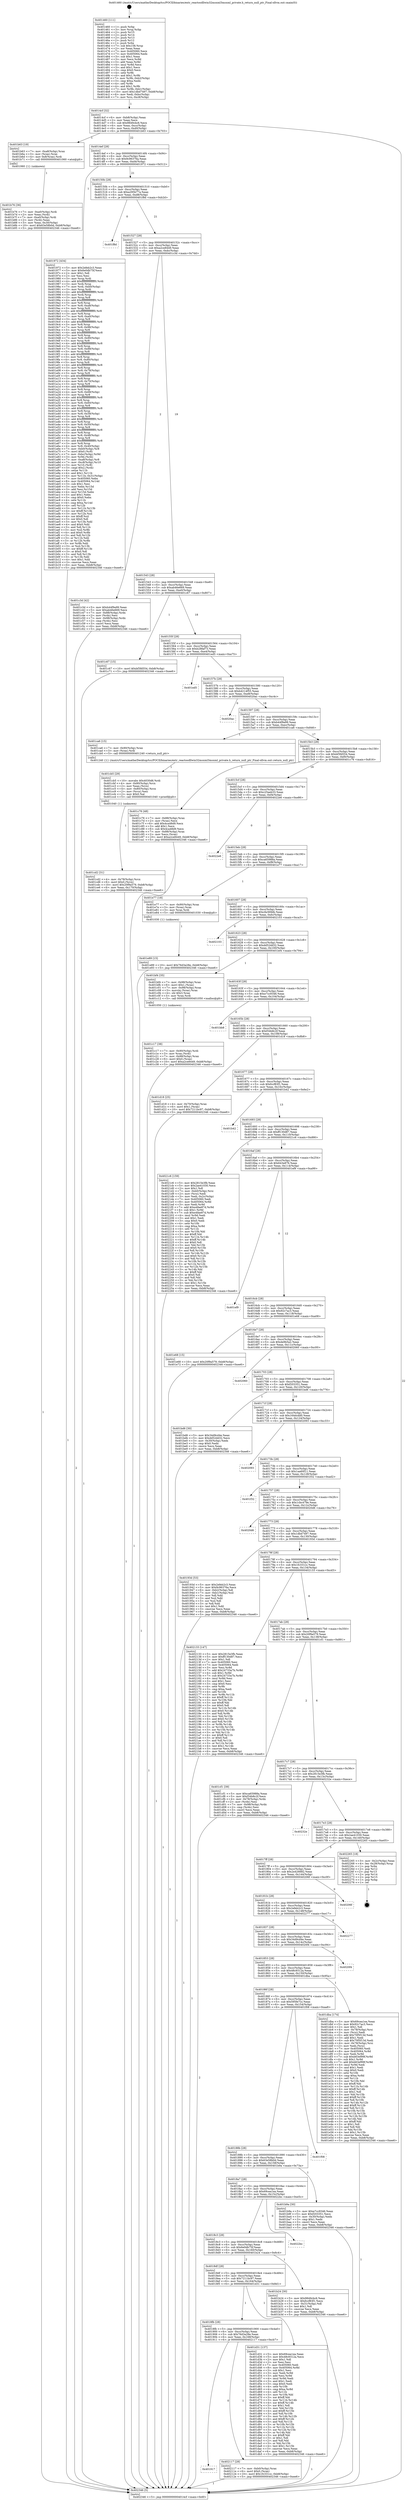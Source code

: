 digraph "0x401460" {
  label = "0x401460 (/mnt/c/Users/mathe/Desktop/tcc/POCII/binaries/extr_reactosdllwin32msxml3msxml_private.h_return_null_ptr_Final-ollvm.out::main(0))"
  labelloc = "t"
  node[shape=record]

  Entry [label="",width=0.3,height=0.3,shape=circle,fillcolor=black,style=filled]
  "0x4014cf" [label="{
     0x4014cf [32]\l
     | [instrs]\l
     &nbsp;&nbsp;0x4014cf \<+6\>: mov -0xb8(%rbp),%eax\l
     &nbsp;&nbsp;0x4014d5 \<+2\>: mov %eax,%ecx\l
     &nbsp;&nbsp;0x4014d7 \<+6\>: sub $0x9849cbc6,%ecx\l
     &nbsp;&nbsp;0x4014dd \<+6\>: mov %eax,-0xcc(%rbp)\l
     &nbsp;&nbsp;0x4014e3 \<+6\>: mov %ecx,-0xd0(%rbp)\l
     &nbsp;&nbsp;0x4014e9 \<+6\>: je 0000000000401b63 \<main+0x703\>\l
  }"]
  "0x401b63" [label="{
     0x401b63 [19]\l
     | [instrs]\l
     &nbsp;&nbsp;0x401b63 \<+7\>: mov -0xa8(%rbp),%rax\l
     &nbsp;&nbsp;0x401b6a \<+3\>: mov (%rax),%rax\l
     &nbsp;&nbsp;0x401b6d \<+4\>: mov 0x8(%rax),%rdi\l
     &nbsp;&nbsp;0x401b71 \<+5\>: call 0000000000401060 \<atoi@plt\>\l
     | [calls]\l
     &nbsp;&nbsp;0x401060 \{1\} (unknown)\l
  }"]
  "0x4014ef" [label="{
     0x4014ef [28]\l
     | [instrs]\l
     &nbsp;&nbsp;0x4014ef \<+5\>: jmp 00000000004014f4 \<main+0x94\>\l
     &nbsp;&nbsp;0x4014f4 \<+6\>: mov -0xcc(%rbp),%eax\l
     &nbsp;&nbsp;0x4014fa \<+5\>: sub $0x9c96376a,%eax\l
     &nbsp;&nbsp;0x4014ff \<+6\>: mov %eax,-0xd4(%rbp)\l
     &nbsp;&nbsp;0x401505 \<+6\>: je 0000000000401972 \<main+0x512\>\l
  }"]
  Exit [label="",width=0.3,height=0.3,shape=circle,fillcolor=black,style=filled,peripheries=2]
  "0x401972" [label="{
     0x401972 [434]\l
     | [instrs]\l
     &nbsp;&nbsp;0x401972 \<+5\>: mov $0x2efeb2c3,%eax\l
     &nbsp;&nbsp;0x401977 \<+5\>: mov $0x6e0db75f,%ecx\l
     &nbsp;&nbsp;0x40197c \<+2\>: mov $0x1,%dl\l
     &nbsp;&nbsp;0x40197e \<+2\>: xor %esi,%esi\l
     &nbsp;&nbsp;0x401980 \<+3\>: mov %rsp,%rdi\l
     &nbsp;&nbsp;0x401983 \<+4\>: add $0xfffffffffffffff0,%rdi\l
     &nbsp;&nbsp;0x401987 \<+3\>: mov %rdi,%rsp\l
     &nbsp;&nbsp;0x40198a \<+7\>: mov %rdi,-0xb0(%rbp)\l
     &nbsp;&nbsp;0x401991 \<+3\>: mov %rsp,%rdi\l
     &nbsp;&nbsp;0x401994 \<+4\>: add $0xfffffffffffffff0,%rdi\l
     &nbsp;&nbsp;0x401998 \<+3\>: mov %rdi,%rsp\l
     &nbsp;&nbsp;0x40199b \<+3\>: mov %rsp,%r8\l
     &nbsp;&nbsp;0x40199e \<+4\>: add $0xfffffffffffffff0,%r8\l
     &nbsp;&nbsp;0x4019a2 \<+3\>: mov %r8,%rsp\l
     &nbsp;&nbsp;0x4019a5 \<+7\>: mov %r8,-0xa8(%rbp)\l
     &nbsp;&nbsp;0x4019ac \<+3\>: mov %rsp,%r8\l
     &nbsp;&nbsp;0x4019af \<+4\>: add $0xfffffffffffffff0,%r8\l
     &nbsp;&nbsp;0x4019b3 \<+3\>: mov %r8,%rsp\l
     &nbsp;&nbsp;0x4019b6 \<+7\>: mov %r8,-0xa0(%rbp)\l
     &nbsp;&nbsp;0x4019bd \<+3\>: mov %rsp,%r8\l
     &nbsp;&nbsp;0x4019c0 \<+4\>: add $0xfffffffffffffff0,%r8\l
     &nbsp;&nbsp;0x4019c4 \<+3\>: mov %r8,%rsp\l
     &nbsp;&nbsp;0x4019c7 \<+7\>: mov %r8,-0x98(%rbp)\l
     &nbsp;&nbsp;0x4019ce \<+3\>: mov %rsp,%r8\l
     &nbsp;&nbsp;0x4019d1 \<+4\>: add $0xfffffffffffffff0,%r8\l
     &nbsp;&nbsp;0x4019d5 \<+3\>: mov %r8,%rsp\l
     &nbsp;&nbsp;0x4019d8 \<+7\>: mov %r8,-0x90(%rbp)\l
     &nbsp;&nbsp;0x4019df \<+3\>: mov %rsp,%r8\l
     &nbsp;&nbsp;0x4019e2 \<+4\>: add $0xfffffffffffffff0,%r8\l
     &nbsp;&nbsp;0x4019e6 \<+3\>: mov %r8,%rsp\l
     &nbsp;&nbsp;0x4019e9 \<+7\>: mov %r8,-0x88(%rbp)\l
     &nbsp;&nbsp;0x4019f0 \<+3\>: mov %rsp,%r8\l
     &nbsp;&nbsp;0x4019f3 \<+4\>: add $0xfffffffffffffff0,%r8\l
     &nbsp;&nbsp;0x4019f7 \<+3\>: mov %r8,%rsp\l
     &nbsp;&nbsp;0x4019fa \<+4\>: mov %r8,-0x80(%rbp)\l
     &nbsp;&nbsp;0x4019fe \<+3\>: mov %rsp,%r8\l
     &nbsp;&nbsp;0x401a01 \<+4\>: add $0xfffffffffffffff0,%r8\l
     &nbsp;&nbsp;0x401a05 \<+3\>: mov %r8,%rsp\l
     &nbsp;&nbsp;0x401a08 \<+4\>: mov %r8,-0x78(%rbp)\l
     &nbsp;&nbsp;0x401a0c \<+3\>: mov %rsp,%r8\l
     &nbsp;&nbsp;0x401a0f \<+4\>: add $0xfffffffffffffff0,%r8\l
     &nbsp;&nbsp;0x401a13 \<+3\>: mov %r8,%rsp\l
     &nbsp;&nbsp;0x401a16 \<+4\>: mov %r8,-0x70(%rbp)\l
     &nbsp;&nbsp;0x401a1a \<+3\>: mov %rsp,%r8\l
     &nbsp;&nbsp;0x401a1d \<+4\>: add $0xfffffffffffffff0,%r8\l
     &nbsp;&nbsp;0x401a21 \<+3\>: mov %r8,%rsp\l
     &nbsp;&nbsp;0x401a24 \<+4\>: mov %r8,-0x68(%rbp)\l
     &nbsp;&nbsp;0x401a28 \<+3\>: mov %rsp,%r8\l
     &nbsp;&nbsp;0x401a2b \<+4\>: add $0xfffffffffffffff0,%r8\l
     &nbsp;&nbsp;0x401a2f \<+3\>: mov %r8,%rsp\l
     &nbsp;&nbsp;0x401a32 \<+4\>: mov %r8,-0x60(%rbp)\l
     &nbsp;&nbsp;0x401a36 \<+3\>: mov %rsp,%r8\l
     &nbsp;&nbsp;0x401a39 \<+4\>: add $0xfffffffffffffff0,%r8\l
     &nbsp;&nbsp;0x401a3d \<+3\>: mov %r8,%rsp\l
     &nbsp;&nbsp;0x401a40 \<+4\>: mov %r8,-0x58(%rbp)\l
     &nbsp;&nbsp;0x401a44 \<+3\>: mov %rsp,%r8\l
     &nbsp;&nbsp;0x401a47 \<+4\>: add $0xfffffffffffffff0,%r8\l
     &nbsp;&nbsp;0x401a4b \<+3\>: mov %r8,%rsp\l
     &nbsp;&nbsp;0x401a4e \<+4\>: mov %r8,-0x50(%rbp)\l
     &nbsp;&nbsp;0x401a52 \<+3\>: mov %rsp,%r8\l
     &nbsp;&nbsp;0x401a55 \<+4\>: add $0xfffffffffffffff0,%r8\l
     &nbsp;&nbsp;0x401a59 \<+3\>: mov %r8,%rsp\l
     &nbsp;&nbsp;0x401a5c \<+4\>: mov %r8,-0x48(%rbp)\l
     &nbsp;&nbsp;0x401a60 \<+3\>: mov %rsp,%r8\l
     &nbsp;&nbsp;0x401a63 \<+4\>: add $0xfffffffffffffff0,%r8\l
     &nbsp;&nbsp;0x401a67 \<+3\>: mov %r8,%rsp\l
     &nbsp;&nbsp;0x401a6a \<+4\>: mov %r8,-0x40(%rbp)\l
     &nbsp;&nbsp;0x401a6e \<+7\>: mov -0xb0(%rbp),%r8\l
     &nbsp;&nbsp;0x401a75 \<+7\>: movl $0x0,(%r8)\l
     &nbsp;&nbsp;0x401a7c \<+7\>: mov -0xbc(%rbp),%r9d\l
     &nbsp;&nbsp;0x401a83 \<+3\>: mov %r9d,(%rdi)\l
     &nbsp;&nbsp;0x401a86 \<+7\>: mov -0xa8(%rbp),%r8\l
     &nbsp;&nbsp;0x401a8d \<+7\>: mov -0xc8(%rbp),%r10\l
     &nbsp;&nbsp;0x401a94 \<+3\>: mov %r10,(%r8)\l
     &nbsp;&nbsp;0x401a97 \<+3\>: cmpl $0x2,(%rdi)\l
     &nbsp;&nbsp;0x401a9a \<+4\>: setne %r11b\l
     &nbsp;&nbsp;0x401a9e \<+4\>: and $0x1,%r11b\l
     &nbsp;&nbsp;0x401aa2 \<+4\>: mov %r11b,-0x31(%rbp)\l
     &nbsp;&nbsp;0x401aa6 \<+7\>: mov 0x405060,%ebx\l
     &nbsp;&nbsp;0x401aad \<+8\>: mov 0x405064,%r14d\l
     &nbsp;&nbsp;0x401ab5 \<+3\>: sub $0x1,%esi\l
     &nbsp;&nbsp;0x401ab8 \<+3\>: mov %ebx,%r15d\l
     &nbsp;&nbsp;0x401abb \<+3\>: add %esi,%r15d\l
     &nbsp;&nbsp;0x401abe \<+4\>: imul %r15d,%ebx\l
     &nbsp;&nbsp;0x401ac2 \<+3\>: and $0x1,%ebx\l
     &nbsp;&nbsp;0x401ac5 \<+3\>: cmp $0x0,%ebx\l
     &nbsp;&nbsp;0x401ac8 \<+4\>: sete %r11b\l
     &nbsp;&nbsp;0x401acc \<+4\>: cmp $0xa,%r14d\l
     &nbsp;&nbsp;0x401ad0 \<+4\>: setl %r12b\l
     &nbsp;&nbsp;0x401ad4 \<+3\>: mov %r11b,%r13b\l
     &nbsp;&nbsp;0x401ad7 \<+4\>: xor $0xff,%r13b\l
     &nbsp;&nbsp;0x401adb \<+3\>: mov %r12b,%sil\l
     &nbsp;&nbsp;0x401ade \<+4\>: xor $0xff,%sil\l
     &nbsp;&nbsp;0x401ae2 \<+3\>: xor $0x0,%dl\l
     &nbsp;&nbsp;0x401ae5 \<+3\>: mov %r13b,%dil\l
     &nbsp;&nbsp;0x401ae8 \<+4\>: and $0x0,%dil\l
     &nbsp;&nbsp;0x401aec \<+3\>: and %dl,%r11b\l
     &nbsp;&nbsp;0x401aef \<+3\>: mov %sil,%r8b\l
     &nbsp;&nbsp;0x401af2 \<+4\>: and $0x0,%r8b\l
     &nbsp;&nbsp;0x401af6 \<+3\>: and %dl,%r12b\l
     &nbsp;&nbsp;0x401af9 \<+3\>: or %r11b,%dil\l
     &nbsp;&nbsp;0x401afc \<+3\>: or %r12b,%r8b\l
     &nbsp;&nbsp;0x401aff \<+3\>: xor %r8b,%dil\l
     &nbsp;&nbsp;0x401b02 \<+3\>: or %sil,%r13b\l
     &nbsp;&nbsp;0x401b05 \<+4\>: xor $0xff,%r13b\l
     &nbsp;&nbsp;0x401b09 \<+3\>: or $0x0,%dl\l
     &nbsp;&nbsp;0x401b0c \<+3\>: and %dl,%r13b\l
     &nbsp;&nbsp;0x401b0f \<+3\>: or %r13b,%dil\l
     &nbsp;&nbsp;0x401b12 \<+4\>: test $0x1,%dil\l
     &nbsp;&nbsp;0x401b16 \<+3\>: cmovne %ecx,%eax\l
     &nbsp;&nbsp;0x401b19 \<+6\>: mov %eax,-0xb8(%rbp)\l
     &nbsp;&nbsp;0x401b1f \<+5\>: jmp 0000000000402346 \<main+0xee6\>\l
  }"]
  "0x40150b" [label="{
     0x40150b [28]\l
     | [instrs]\l
     &nbsp;&nbsp;0x40150b \<+5\>: jmp 0000000000401510 \<main+0xb0\>\l
     &nbsp;&nbsp;0x401510 \<+6\>: mov -0xcc(%rbp),%eax\l
     &nbsp;&nbsp;0x401516 \<+5\>: sub $0xa295b77a,%eax\l
     &nbsp;&nbsp;0x40151b \<+6\>: mov %eax,-0xd8(%rbp)\l
     &nbsp;&nbsp;0x401521 \<+6\>: je 0000000000401f8d \<main+0xb2d\>\l
  }"]
  "0x401917" [label="{
     0x401917\l
  }", style=dashed]
  "0x401f8d" [label="{
     0x401f8d\l
  }", style=dashed]
  "0x401527" [label="{
     0x401527 [28]\l
     | [instrs]\l
     &nbsp;&nbsp;0x401527 \<+5\>: jmp 000000000040152c \<main+0xcc\>\l
     &nbsp;&nbsp;0x40152c \<+6\>: mov -0xcc(%rbp),%eax\l
     &nbsp;&nbsp;0x401532 \<+5\>: sub $0xa2ce8449,%eax\l
     &nbsp;&nbsp;0x401537 \<+6\>: mov %eax,-0xdc(%rbp)\l
     &nbsp;&nbsp;0x40153d \<+6\>: je 0000000000401c3d \<main+0x7dd\>\l
  }"]
  "0x402117" [label="{
     0x402117 [28]\l
     | [instrs]\l
     &nbsp;&nbsp;0x402117 \<+7\>: mov -0xb0(%rbp),%rax\l
     &nbsp;&nbsp;0x40211e \<+6\>: movl $0x0,(%rax)\l
     &nbsp;&nbsp;0x402124 \<+10\>: movl $0x1fc331cc,-0xb8(%rbp)\l
     &nbsp;&nbsp;0x40212e \<+5\>: jmp 0000000000402346 \<main+0xee6\>\l
  }"]
  "0x401c3d" [label="{
     0x401c3d [42]\l
     | [instrs]\l
     &nbsp;&nbsp;0x401c3d \<+5\>: mov $0xb44f9a99,%eax\l
     &nbsp;&nbsp;0x401c42 \<+5\>: mov $0xab46e669,%ecx\l
     &nbsp;&nbsp;0x401c47 \<+7\>: mov -0x88(%rbp),%rdx\l
     &nbsp;&nbsp;0x401c4e \<+2\>: mov (%rdx),%esi\l
     &nbsp;&nbsp;0x401c50 \<+7\>: mov -0x98(%rbp),%rdx\l
     &nbsp;&nbsp;0x401c57 \<+2\>: cmp (%rdx),%esi\l
     &nbsp;&nbsp;0x401c59 \<+3\>: cmovl %ecx,%eax\l
     &nbsp;&nbsp;0x401c5c \<+6\>: mov %eax,-0xb8(%rbp)\l
     &nbsp;&nbsp;0x401c62 \<+5\>: jmp 0000000000402346 \<main+0xee6\>\l
  }"]
  "0x401543" [label="{
     0x401543 [28]\l
     | [instrs]\l
     &nbsp;&nbsp;0x401543 \<+5\>: jmp 0000000000401548 \<main+0xe8\>\l
     &nbsp;&nbsp;0x401548 \<+6\>: mov -0xcc(%rbp),%eax\l
     &nbsp;&nbsp;0x40154e \<+5\>: sub $0xab46e669,%eax\l
     &nbsp;&nbsp;0x401553 \<+6\>: mov %eax,-0xe0(%rbp)\l
     &nbsp;&nbsp;0x401559 \<+6\>: je 0000000000401c67 \<main+0x807\>\l
  }"]
  "0x401e89" [label="{
     0x401e89 [15]\l
     | [instrs]\l
     &nbsp;&nbsp;0x401e89 \<+10\>: movl $0x76d3a28e,-0xb8(%rbp)\l
     &nbsp;&nbsp;0x401e93 \<+5\>: jmp 0000000000402346 \<main+0xee6\>\l
  }"]
  "0x401c67" [label="{
     0x401c67 [15]\l
     | [instrs]\l
     &nbsp;&nbsp;0x401c67 \<+10\>: movl $0xbf3fd554,-0xb8(%rbp)\l
     &nbsp;&nbsp;0x401c71 \<+5\>: jmp 0000000000402346 \<main+0xee6\>\l
  }"]
  "0x40155f" [label="{
     0x40155f [28]\l
     | [instrs]\l
     &nbsp;&nbsp;0x40155f \<+5\>: jmp 0000000000401564 \<main+0x104\>\l
     &nbsp;&nbsp;0x401564 \<+6\>: mov -0xcc(%rbp),%eax\l
     &nbsp;&nbsp;0x40156a \<+5\>: sub $0xb28faf73,%eax\l
     &nbsp;&nbsp;0x40156f \<+6\>: mov %eax,-0xe4(%rbp)\l
     &nbsp;&nbsp;0x401575 \<+6\>: je 0000000000401ed5 \<main+0xa75\>\l
  }"]
  "0x4018fb" [label="{
     0x4018fb [28]\l
     | [instrs]\l
     &nbsp;&nbsp;0x4018fb \<+5\>: jmp 0000000000401900 \<main+0x4a0\>\l
     &nbsp;&nbsp;0x401900 \<+6\>: mov -0xcc(%rbp),%eax\l
     &nbsp;&nbsp;0x401906 \<+5\>: sub $0x76d3a28e,%eax\l
     &nbsp;&nbsp;0x40190b \<+6\>: mov %eax,-0x168(%rbp)\l
     &nbsp;&nbsp;0x401911 \<+6\>: je 0000000000402117 \<main+0xcb7\>\l
  }"]
  "0x401ed5" [label="{
     0x401ed5\l
  }", style=dashed]
  "0x40157b" [label="{
     0x40157b [28]\l
     | [instrs]\l
     &nbsp;&nbsp;0x40157b \<+5\>: jmp 0000000000401580 \<main+0x120\>\l
     &nbsp;&nbsp;0x401580 \<+6\>: mov -0xcc(%rbp),%eax\l
     &nbsp;&nbsp;0x401586 \<+5\>: sub $0xb4214f55,%eax\l
     &nbsp;&nbsp;0x40158b \<+6\>: mov %eax,-0xe8(%rbp)\l
     &nbsp;&nbsp;0x401591 \<+6\>: je 00000000004020ac \<main+0xc4c\>\l
  }"]
  "0x401d31" [label="{
     0x401d31 [137]\l
     | [instrs]\l
     &nbsp;&nbsp;0x401d31 \<+5\>: mov $0x69cea1ea,%eax\l
     &nbsp;&nbsp;0x401d36 \<+5\>: mov $0x48c9312a,%ecx\l
     &nbsp;&nbsp;0x401d3b \<+2\>: mov $0x1,%dl\l
     &nbsp;&nbsp;0x401d3d \<+2\>: xor %esi,%esi\l
     &nbsp;&nbsp;0x401d3f \<+7\>: mov 0x405060,%edi\l
     &nbsp;&nbsp;0x401d46 \<+8\>: mov 0x405064,%r8d\l
     &nbsp;&nbsp;0x401d4e \<+3\>: sub $0x1,%esi\l
     &nbsp;&nbsp;0x401d51 \<+3\>: mov %edi,%r9d\l
     &nbsp;&nbsp;0x401d54 \<+3\>: add %esi,%r9d\l
     &nbsp;&nbsp;0x401d57 \<+4\>: imul %r9d,%edi\l
     &nbsp;&nbsp;0x401d5b \<+3\>: and $0x1,%edi\l
     &nbsp;&nbsp;0x401d5e \<+3\>: cmp $0x0,%edi\l
     &nbsp;&nbsp;0x401d61 \<+4\>: sete %r10b\l
     &nbsp;&nbsp;0x401d65 \<+4\>: cmp $0xa,%r8d\l
     &nbsp;&nbsp;0x401d69 \<+4\>: setl %r11b\l
     &nbsp;&nbsp;0x401d6d \<+3\>: mov %r10b,%bl\l
     &nbsp;&nbsp;0x401d70 \<+3\>: xor $0xff,%bl\l
     &nbsp;&nbsp;0x401d73 \<+3\>: mov %r11b,%r14b\l
     &nbsp;&nbsp;0x401d76 \<+4\>: xor $0xff,%r14b\l
     &nbsp;&nbsp;0x401d7a \<+3\>: xor $0x1,%dl\l
     &nbsp;&nbsp;0x401d7d \<+3\>: mov %bl,%r15b\l
     &nbsp;&nbsp;0x401d80 \<+4\>: and $0xff,%r15b\l
     &nbsp;&nbsp;0x401d84 \<+3\>: and %dl,%r10b\l
     &nbsp;&nbsp;0x401d87 \<+3\>: mov %r14b,%r12b\l
     &nbsp;&nbsp;0x401d8a \<+4\>: and $0xff,%r12b\l
     &nbsp;&nbsp;0x401d8e \<+3\>: and %dl,%r11b\l
     &nbsp;&nbsp;0x401d91 \<+3\>: or %r10b,%r15b\l
     &nbsp;&nbsp;0x401d94 \<+3\>: or %r11b,%r12b\l
     &nbsp;&nbsp;0x401d97 \<+3\>: xor %r12b,%r15b\l
     &nbsp;&nbsp;0x401d9a \<+3\>: or %r14b,%bl\l
     &nbsp;&nbsp;0x401d9d \<+3\>: xor $0xff,%bl\l
     &nbsp;&nbsp;0x401da0 \<+3\>: or $0x1,%dl\l
     &nbsp;&nbsp;0x401da3 \<+2\>: and %dl,%bl\l
     &nbsp;&nbsp;0x401da5 \<+3\>: or %bl,%r15b\l
     &nbsp;&nbsp;0x401da8 \<+4\>: test $0x1,%r15b\l
     &nbsp;&nbsp;0x401dac \<+3\>: cmovne %ecx,%eax\l
     &nbsp;&nbsp;0x401daf \<+6\>: mov %eax,-0xb8(%rbp)\l
     &nbsp;&nbsp;0x401db5 \<+5\>: jmp 0000000000402346 \<main+0xee6\>\l
  }"]
  "0x4020ac" [label="{
     0x4020ac\l
  }", style=dashed]
  "0x401597" [label="{
     0x401597 [28]\l
     | [instrs]\l
     &nbsp;&nbsp;0x401597 \<+5\>: jmp 000000000040159c \<main+0x13c\>\l
     &nbsp;&nbsp;0x40159c \<+6\>: mov -0xcc(%rbp),%eax\l
     &nbsp;&nbsp;0x4015a2 \<+5\>: sub $0xb44f9a99,%eax\l
     &nbsp;&nbsp;0x4015a7 \<+6\>: mov %eax,-0xec(%rbp)\l
     &nbsp;&nbsp;0x4015ad \<+6\>: je 0000000000401ca6 \<main+0x846\>\l
  }"]
  "0x401cd2" [label="{
     0x401cd2 [31]\l
     | [instrs]\l
     &nbsp;&nbsp;0x401cd2 \<+4\>: mov -0x78(%rbp),%rcx\l
     &nbsp;&nbsp;0x401cd6 \<+6\>: movl $0x0,(%rcx)\l
     &nbsp;&nbsp;0x401cdc \<+10\>: movl $0x20f9a579,-0xb8(%rbp)\l
     &nbsp;&nbsp;0x401ce6 \<+6\>: mov %eax,-0x170(%rbp)\l
     &nbsp;&nbsp;0x401cec \<+5\>: jmp 0000000000402346 \<main+0xee6\>\l
  }"]
  "0x401ca6" [label="{
     0x401ca6 [15]\l
     | [instrs]\l
     &nbsp;&nbsp;0x401ca6 \<+7\>: mov -0x90(%rbp),%rax\l
     &nbsp;&nbsp;0x401cad \<+3\>: mov (%rax),%rdi\l
     &nbsp;&nbsp;0x401cb0 \<+5\>: call 0000000000401240 \<return_null_ptr\>\l
     | [calls]\l
     &nbsp;&nbsp;0x401240 \{1\} (/mnt/c/Users/mathe/Desktop/tcc/POCII/binaries/extr_reactosdllwin32msxml3msxml_private.h_return_null_ptr_Final-ollvm.out::return_null_ptr)\l
  }"]
  "0x4015b3" [label="{
     0x4015b3 [28]\l
     | [instrs]\l
     &nbsp;&nbsp;0x4015b3 \<+5\>: jmp 00000000004015b8 \<main+0x158\>\l
     &nbsp;&nbsp;0x4015b8 \<+6\>: mov -0xcc(%rbp),%eax\l
     &nbsp;&nbsp;0x4015be \<+5\>: sub $0xbf3fd554,%eax\l
     &nbsp;&nbsp;0x4015c3 \<+6\>: mov %eax,-0xf0(%rbp)\l
     &nbsp;&nbsp;0x4015c9 \<+6\>: je 0000000000401c76 \<main+0x816\>\l
  }"]
  "0x401cb5" [label="{
     0x401cb5 [29]\l
     | [instrs]\l
     &nbsp;&nbsp;0x401cb5 \<+10\>: movabs $0x4030d6,%rdi\l
     &nbsp;&nbsp;0x401cbf \<+4\>: mov -0x80(%rbp),%rcx\l
     &nbsp;&nbsp;0x401cc3 \<+2\>: mov %eax,(%rcx)\l
     &nbsp;&nbsp;0x401cc5 \<+4\>: mov -0x80(%rbp),%rcx\l
     &nbsp;&nbsp;0x401cc9 \<+2\>: mov (%rcx),%esi\l
     &nbsp;&nbsp;0x401ccb \<+2\>: mov $0x0,%al\l
     &nbsp;&nbsp;0x401ccd \<+5\>: call 0000000000401040 \<printf@plt\>\l
     | [calls]\l
     &nbsp;&nbsp;0x401040 \{1\} (unknown)\l
  }"]
  "0x401c76" [label="{
     0x401c76 [48]\l
     | [instrs]\l
     &nbsp;&nbsp;0x401c76 \<+7\>: mov -0x88(%rbp),%rax\l
     &nbsp;&nbsp;0x401c7d \<+2\>: mov (%rax),%ecx\l
     &nbsp;&nbsp;0x401c7f \<+6\>: add $0x4ca48d9,%ecx\l
     &nbsp;&nbsp;0x401c85 \<+3\>: add $0x1,%ecx\l
     &nbsp;&nbsp;0x401c88 \<+6\>: sub $0x4ca48d9,%ecx\l
     &nbsp;&nbsp;0x401c8e \<+7\>: mov -0x88(%rbp),%rax\l
     &nbsp;&nbsp;0x401c95 \<+2\>: mov %ecx,(%rax)\l
     &nbsp;&nbsp;0x401c97 \<+10\>: movl $0xa2ce8449,-0xb8(%rbp)\l
     &nbsp;&nbsp;0x401ca1 \<+5\>: jmp 0000000000402346 \<main+0xee6\>\l
  }"]
  "0x4015cf" [label="{
     0x4015cf [28]\l
     | [instrs]\l
     &nbsp;&nbsp;0x4015cf \<+5\>: jmp 00000000004015d4 \<main+0x174\>\l
     &nbsp;&nbsp;0x4015d4 \<+6\>: mov -0xcc(%rbp),%eax\l
     &nbsp;&nbsp;0x4015da \<+5\>: sub $0xc25aeb33,%eax\l
     &nbsp;&nbsp;0x4015df \<+6\>: mov %eax,-0xf4(%rbp)\l
     &nbsp;&nbsp;0x4015e5 \<+6\>: je 00000000004022e6 \<main+0xe86\>\l
  }"]
  "0x401c17" [label="{
     0x401c17 [38]\l
     | [instrs]\l
     &nbsp;&nbsp;0x401c17 \<+7\>: mov -0x90(%rbp),%rdi\l
     &nbsp;&nbsp;0x401c1e \<+3\>: mov %rax,(%rdi)\l
     &nbsp;&nbsp;0x401c21 \<+7\>: mov -0x88(%rbp),%rax\l
     &nbsp;&nbsp;0x401c28 \<+6\>: movl $0x0,(%rax)\l
     &nbsp;&nbsp;0x401c2e \<+10\>: movl $0xa2ce8449,-0xb8(%rbp)\l
     &nbsp;&nbsp;0x401c38 \<+5\>: jmp 0000000000402346 \<main+0xee6\>\l
  }"]
  "0x4022e6" [label="{
     0x4022e6\l
  }", style=dashed]
  "0x4015eb" [label="{
     0x4015eb [28]\l
     | [instrs]\l
     &nbsp;&nbsp;0x4015eb \<+5\>: jmp 00000000004015f0 \<main+0x190\>\l
     &nbsp;&nbsp;0x4015f0 \<+6\>: mov -0xcc(%rbp),%eax\l
     &nbsp;&nbsp;0x4015f6 \<+5\>: sub $0xca65988a,%eax\l
     &nbsp;&nbsp;0x4015fb \<+6\>: mov %eax,-0xf8(%rbp)\l
     &nbsp;&nbsp;0x401601 \<+6\>: je 0000000000401e77 \<main+0xa17\>\l
  }"]
  "0x401b76" [label="{
     0x401b76 [36]\l
     | [instrs]\l
     &nbsp;&nbsp;0x401b76 \<+7\>: mov -0xa0(%rbp),%rdi\l
     &nbsp;&nbsp;0x401b7d \<+2\>: mov %eax,(%rdi)\l
     &nbsp;&nbsp;0x401b7f \<+7\>: mov -0xa0(%rbp),%rdi\l
     &nbsp;&nbsp;0x401b86 \<+2\>: mov (%rdi),%eax\l
     &nbsp;&nbsp;0x401b88 \<+3\>: mov %eax,-0x30(%rbp)\l
     &nbsp;&nbsp;0x401b8b \<+10\>: movl $0x63e58b0d,-0xb8(%rbp)\l
     &nbsp;&nbsp;0x401b95 \<+5\>: jmp 0000000000402346 \<main+0xee6\>\l
  }"]
  "0x401e77" [label="{
     0x401e77 [18]\l
     | [instrs]\l
     &nbsp;&nbsp;0x401e77 \<+7\>: mov -0x90(%rbp),%rax\l
     &nbsp;&nbsp;0x401e7e \<+3\>: mov (%rax),%rax\l
     &nbsp;&nbsp;0x401e81 \<+3\>: mov %rax,%rdi\l
     &nbsp;&nbsp;0x401e84 \<+5\>: call 0000000000401030 \<free@plt\>\l
     | [calls]\l
     &nbsp;&nbsp;0x401030 \{1\} (unknown)\l
  }"]
  "0x401607" [label="{
     0x401607 [28]\l
     | [instrs]\l
     &nbsp;&nbsp;0x401607 \<+5\>: jmp 000000000040160c \<main+0x1ac\>\l
     &nbsp;&nbsp;0x40160c \<+6\>: mov -0xcc(%rbp),%eax\l
     &nbsp;&nbsp;0x401612 \<+5\>: sub $0xcfa369db,%eax\l
     &nbsp;&nbsp;0x401617 \<+6\>: mov %eax,-0xfc(%rbp)\l
     &nbsp;&nbsp;0x40161d \<+6\>: je 0000000000402103 \<main+0xca3\>\l
  }"]
  "0x4018df" [label="{
     0x4018df [28]\l
     | [instrs]\l
     &nbsp;&nbsp;0x4018df \<+5\>: jmp 00000000004018e4 \<main+0x484\>\l
     &nbsp;&nbsp;0x4018e4 \<+6\>: mov -0xcc(%rbp),%eax\l
     &nbsp;&nbsp;0x4018ea \<+5\>: sub $0x7211bc97,%eax\l
     &nbsp;&nbsp;0x4018ef \<+6\>: mov %eax,-0x164(%rbp)\l
     &nbsp;&nbsp;0x4018f5 \<+6\>: je 0000000000401d31 \<main+0x8d1\>\l
  }"]
  "0x402103" [label="{
     0x402103\l
  }", style=dashed]
  "0x401623" [label="{
     0x401623 [28]\l
     | [instrs]\l
     &nbsp;&nbsp;0x401623 \<+5\>: jmp 0000000000401628 \<main+0x1c8\>\l
     &nbsp;&nbsp;0x401628 \<+6\>: mov -0xcc(%rbp),%eax\l
     &nbsp;&nbsp;0x40162e \<+5\>: sub $0xdd52dd32,%eax\l
     &nbsp;&nbsp;0x401633 \<+6\>: mov %eax,-0x100(%rbp)\l
     &nbsp;&nbsp;0x401639 \<+6\>: je 0000000000401bf4 \<main+0x794\>\l
  }"]
  "0x401b24" [label="{
     0x401b24 [30]\l
     | [instrs]\l
     &nbsp;&nbsp;0x401b24 \<+5\>: mov $0x9849cbc6,%eax\l
     &nbsp;&nbsp;0x401b29 \<+5\>: mov $0xfccf83f1,%ecx\l
     &nbsp;&nbsp;0x401b2e \<+3\>: mov -0x31(%rbp),%dl\l
     &nbsp;&nbsp;0x401b31 \<+3\>: test $0x1,%dl\l
     &nbsp;&nbsp;0x401b34 \<+3\>: cmovne %ecx,%eax\l
     &nbsp;&nbsp;0x401b37 \<+6\>: mov %eax,-0xb8(%rbp)\l
     &nbsp;&nbsp;0x401b3d \<+5\>: jmp 0000000000402346 \<main+0xee6\>\l
  }"]
  "0x401bf4" [label="{
     0x401bf4 [35]\l
     | [instrs]\l
     &nbsp;&nbsp;0x401bf4 \<+7\>: mov -0x98(%rbp),%rax\l
     &nbsp;&nbsp;0x401bfb \<+6\>: movl $0x1,(%rax)\l
     &nbsp;&nbsp;0x401c01 \<+7\>: mov -0x98(%rbp),%rax\l
     &nbsp;&nbsp;0x401c08 \<+3\>: movslq (%rax),%rax\l
     &nbsp;&nbsp;0x401c0b \<+4\>: shl $0x3,%rax\l
     &nbsp;&nbsp;0x401c0f \<+3\>: mov %rax,%rdi\l
     &nbsp;&nbsp;0x401c12 \<+5\>: call 0000000000401050 \<malloc@plt\>\l
     | [calls]\l
     &nbsp;&nbsp;0x401050 \{1\} (unknown)\l
  }"]
  "0x40163f" [label="{
     0x40163f [28]\l
     | [instrs]\l
     &nbsp;&nbsp;0x40163f \<+5\>: jmp 0000000000401644 \<main+0x1e4\>\l
     &nbsp;&nbsp;0x401644 \<+6\>: mov -0xcc(%rbp),%eax\l
     &nbsp;&nbsp;0x40164a \<+5\>: sub $0xe7cc9346,%eax\l
     &nbsp;&nbsp;0x40164f \<+6\>: mov %eax,-0x104(%rbp)\l
     &nbsp;&nbsp;0x401655 \<+6\>: je 0000000000401bb8 \<main+0x758\>\l
  }"]
  "0x4018c3" [label="{
     0x4018c3 [28]\l
     | [instrs]\l
     &nbsp;&nbsp;0x4018c3 \<+5\>: jmp 00000000004018c8 \<main+0x468\>\l
     &nbsp;&nbsp;0x4018c8 \<+6\>: mov -0xcc(%rbp),%eax\l
     &nbsp;&nbsp;0x4018ce \<+5\>: sub $0x6e0db75f,%eax\l
     &nbsp;&nbsp;0x4018d3 \<+6\>: mov %eax,-0x160(%rbp)\l
     &nbsp;&nbsp;0x4018d9 \<+6\>: je 0000000000401b24 \<main+0x6c4\>\l
  }"]
  "0x401bb8" [label="{
     0x401bb8\l
  }", style=dashed]
  "0x40165b" [label="{
     0x40165b [28]\l
     | [instrs]\l
     &nbsp;&nbsp;0x40165b \<+5\>: jmp 0000000000401660 \<main+0x200\>\l
     &nbsp;&nbsp;0x401660 \<+6\>: mov -0xcc(%rbp),%eax\l
     &nbsp;&nbsp;0x401666 \<+5\>: sub $0xf34b8c2f,%eax\l
     &nbsp;&nbsp;0x40166b \<+6\>: mov %eax,-0x108(%rbp)\l
     &nbsp;&nbsp;0x401671 \<+6\>: je 0000000000401d18 \<main+0x8b8\>\l
  }"]
  "0x4022bc" [label="{
     0x4022bc\l
  }", style=dashed]
  "0x401d18" [label="{
     0x401d18 [25]\l
     | [instrs]\l
     &nbsp;&nbsp;0x401d18 \<+4\>: mov -0x70(%rbp),%rax\l
     &nbsp;&nbsp;0x401d1c \<+6\>: movl $0x1,(%rax)\l
     &nbsp;&nbsp;0x401d22 \<+10\>: movl $0x7211bc97,-0xb8(%rbp)\l
     &nbsp;&nbsp;0x401d2c \<+5\>: jmp 0000000000402346 \<main+0xee6\>\l
  }"]
  "0x401677" [label="{
     0x401677 [28]\l
     | [instrs]\l
     &nbsp;&nbsp;0x401677 \<+5\>: jmp 000000000040167c \<main+0x21c\>\l
     &nbsp;&nbsp;0x40167c \<+6\>: mov -0xcc(%rbp),%eax\l
     &nbsp;&nbsp;0x401682 \<+5\>: sub $0xfccf83f1,%eax\l
     &nbsp;&nbsp;0x401687 \<+6\>: mov %eax,-0x10c(%rbp)\l
     &nbsp;&nbsp;0x40168d \<+6\>: je 0000000000401b42 \<main+0x6e2\>\l
  }"]
  "0x4018a7" [label="{
     0x4018a7 [28]\l
     | [instrs]\l
     &nbsp;&nbsp;0x4018a7 \<+5\>: jmp 00000000004018ac \<main+0x44c\>\l
     &nbsp;&nbsp;0x4018ac \<+6\>: mov -0xcc(%rbp),%eax\l
     &nbsp;&nbsp;0x4018b2 \<+5\>: sub $0x69cea1ea,%eax\l
     &nbsp;&nbsp;0x4018b7 \<+6\>: mov %eax,-0x15c(%rbp)\l
     &nbsp;&nbsp;0x4018bd \<+6\>: je 00000000004022bc \<main+0xe5c\>\l
  }"]
  "0x401b42" [label="{
     0x401b42\l
  }", style=dashed]
  "0x401693" [label="{
     0x401693 [28]\l
     | [instrs]\l
     &nbsp;&nbsp;0x401693 \<+5\>: jmp 0000000000401698 \<main+0x238\>\l
     &nbsp;&nbsp;0x401698 \<+6\>: mov -0xcc(%rbp),%eax\l
     &nbsp;&nbsp;0x40169e \<+5\>: sub $0xff130d87,%eax\l
     &nbsp;&nbsp;0x4016a3 \<+6\>: mov %eax,-0x110(%rbp)\l
     &nbsp;&nbsp;0x4016a9 \<+6\>: je 00000000004021c6 \<main+0xd66\>\l
  }"]
  "0x401b9a" [label="{
     0x401b9a [30]\l
     | [instrs]\l
     &nbsp;&nbsp;0x401b9a \<+5\>: mov $0xe7cc9346,%eax\l
     &nbsp;&nbsp;0x401b9f \<+5\>: mov $0xf203351,%ecx\l
     &nbsp;&nbsp;0x401ba4 \<+3\>: mov -0x30(%rbp),%edx\l
     &nbsp;&nbsp;0x401ba7 \<+3\>: cmp $0x1,%edx\l
     &nbsp;&nbsp;0x401baa \<+3\>: cmovl %ecx,%eax\l
     &nbsp;&nbsp;0x401bad \<+6\>: mov %eax,-0xb8(%rbp)\l
     &nbsp;&nbsp;0x401bb3 \<+5\>: jmp 0000000000402346 \<main+0xee6\>\l
  }"]
  "0x4021c6" [label="{
     0x4021c6 [159]\l
     | [instrs]\l
     &nbsp;&nbsp;0x4021c6 \<+5\>: mov $0x2815e3fb,%eax\l
     &nbsp;&nbsp;0x4021cb \<+5\>: mov $0x2ae41030,%ecx\l
     &nbsp;&nbsp;0x4021d0 \<+2\>: mov $0x1,%dl\l
     &nbsp;&nbsp;0x4021d2 \<+7\>: mov -0xb0(%rbp),%rsi\l
     &nbsp;&nbsp;0x4021d9 \<+2\>: mov (%rsi),%edi\l
     &nbsp;&nbsp;0x4021db \<+3\>: mov %edi,-0x2c(%rbp)\l
     &nbsp;&nbsp;0x4021de \<+7\>: mov 0x405060,%edi\l
     &nbsp;&nbsp;0x4021e5 \<+8\>: mov 0x405064,%r8d\l
     &nbsp;&nbsp;0x4021ed \<+3\>: mov %edi,%r9d\l
     &nbsp;&nbsp;0x4021f0 \<+7\>: add $0xe4fae87d,%r9d\l
     &nbsp;&nbsp;0x4021f7 \<+4\>: sub $0x1,%r9d\l
     &nbsp;&nbsp;0x4021fb \<+7\>: sub $0xe4fae87d,%r9d\l
     &nbsp;&nbsp;0x402202 \<+4\>: imul %r9d,%edi\l
     &nbsp;&nbsp;0x402206 \<+3\>: and $0x1,%edi\l
     &nbsp;&nbsp;0x402209 \<+3\>: cmp $0x0,%edi\l
     &nbsp;&nbsp;0x40220c \<+4\>: sete %r10b\l
     &nbsp;&nbsp;0x402210 \<+4\>: cmp $0xa,%r8d\l
     &nbsp;&nbsp;0x402214 \<+4\>: setl %r11b\l
     &nbsp;&nbsp;0x402218 \<+3\>: mov %r10b,%bl\l
     &nbsp;&nbsp;0x40221b \<+3\>: xor $0xff,%bl\l
     &nbsp;&nbsp;0x40221e \<+3\>: mov %r11b,%r14b\l
     &nbsp;&nbsp;0x402221 \<+4\>: xor $0xff,%r14b\l
     &nbsp;&nbsp;0x402225 \<+3\>: xor $0x0,%dl\l
     &nbsp;&nbsp;0x402228 \<+3\>: mov %bl,%r15b\l
     &nbsp;&nbsp;0x40222b \<+4\>: and $0x0,%r15b\l
     &nbsp;&nbsp;0x40222f \<+3\>: and %dl,%r10b\l
     &nbsp;&nbsp;0x402232 \<+3\>: mov %r14b,%r12b\l
     &nbsp;&nbsp;0x402235 \<+4\>: and $0x0,%r12b\l
     &nbsp;&nbsp;0x402239 \<+3\>: and %dl,%r11b\l
     &nbsp;&nbsp;0x40223c \<+3\>: or %r10b,%r15b\l
     &nbsp;&nbsp;0x40223f \<+3\>: or %r11b,%r12b\l
     &nbsp;&nbsp;0x402242 \<+3\>: xor %r12b,%r15b\l
     &nbsp;&nbsp;0x402245 \<+3\>: or %r14b,%bl\l
     &nbsp;&nbsp;0x402248 \<+3\>: xor $0xff,%bl\l
     &nbsp;&nbsp;0x40224b \<+3\>: or $0x0,%dl\l
     &nbsp;&nbsp;0x40224e \<+2\>: and %dl,%bl\l
     &nbsp;&nbsp;0x402250 \<+3\>: or %bl,%r15b\l
     &nbsp;&nbsp;0x402253 \<+4\>: test $0x1,%r15b\l
     &nbsp;&nbsp;0x402257 \<+3\>: cmovne %ecx,%eax\l
     &nbsp;&nbsp;0x40225a \<+6\>: mov %eax,-0xb8(%rbp)\l
     &nbsp;&nbsp;0x402260 \<+5\>: jmp 0000000000402346 \<main+0xee6\>\l
  }"]
  "0x4016af" [label="{
     0x4016af [28]\l
     | [instrs]\l
     &nbsp;&nbsp;0x4016af \<+5\>: jmp 00000000004016b4 \<main+0x254\>\l
     &nbsp;&nbsp;0x4016b4 \<+6\>: mov -0xcc(%rbp),%eax\l
     &nbsp;&nbsp;0x4016ba \<+5\>: sub $0x643e876,%eax\l
     &nbsp;&nbsp;0x4016bf \<+6\>: mov %eax,-0x114(%rbp)\l
     &nbsp;&nbsp;0x4016c5 \<+6\>: je 0000000000401ef9 \<main+0xa99\>\l
  }"]
  "0x40188b" [label="{
     0x40188b [28]\l
     | [instrs]\l
     &nbsp;&nbsp;0x40188b \<+5\>: jmp 0000000000401890 \<main+0x430\>\l
     &nbsp;&nbsp;0x401890 \<+6\>: mov -0xcc(%rbp),%eax\l
     &nbsp;&nbsp;0x401896 \<+5\>: sub $0x63e58b0d,%eax\l
     &nbsp;&nbsp;0x40189b \<+6\>: mov %eax,-0x158(%rbp)\l
     &nbsp;&nbsp;0x4018a1 \<+6\>: je 0000000000401b9a \<main+0x73a\>\l
  }"]
  "0x401ef9" [label="{
     0x401ef9\l
  }", style=dashed]
  "0x4016cb" [label="{
     0x4016cb [28]\l
     | [instrs]\l
     &nbsp;&nbsp;0x4016cb \<+5\>: jmp 00000000004016d0 \<main+0x270\>\l
     &nbsp;&nbsp;0x4016d0 \<+6\>: mov -0xcc(%rbp),%eax\l
     &nbsp;&nbsp;0x4016d6 \<+5\>: sub $0x92c7ac3,%eax\l
     &nbsp;&nbsp;0x4016db \<+6\>: mov %eax,-0x118(%rbp)\l
     &nbsp;&nbsp;0x4016e1 \<+6\>: je 0000000000401e68 \<main+0xa08\>\l
  }"]
  "0x401f08" [label="{
     0x401f08\l
  }", style=dashed]
  "0x401e68" [label="{
     0x401e68 [15]\l
     | [instrs]\l
     &nbsp;&nbsp;0x401e68 \<+10\>: movl $0x20f9a579,-0xb8(%rbp)\l
     &nbsp;&nbsp;0x401e72 \<+5\>: jmp 0000000000402346 \<main+0xee6\>\l
  }"]
  "0x4016e7" [label="{
     0x4016e7 [28]\l
     | [instrs]\l
     &nbsp;&nbsp;0x4016e7 \<+5\>: jmp 00000000004016ec \<main+0x28c\>\l
     &nbsp;&nbsp;0x4016ec \<+6\>: mov -0xcc(%rbp),%eax\l
     &nbsp;&nbsp;0x4016f2 \<+5\>: sub $0xde9b5a2,%eax\l
     &nbsp;&nbsp;0x4016f7 \<+6\>: mov %eax,-0x11c(%rbp)\l
     &nbsp;&nbsp;0x4016fd \<+6\>: je 0000000000402060 \<main+0xc00\>\l
  }"]
  "0x40186f" [label="{
     0x40186f [28]\l
     | [instrs]\l
     &nbsp;&nbsp;0x40186f \<+5\>: jmp 0000000000401874 \<main+0x414\>\l
     &nbsp;&nbsp;0x401874 \<+6\>: mov -0xcc(%rbp),%eax\l
     &nbsp;&nbsp;0x40187a \<+5\>: sub $0x595fe7cc,%eax\l
     &nbsp;&nbsp;0x40187f \<+6\>: mov %eax,-0x154(%rbp)\l
     &nbsp;&nbsp;0x401885 \<+6\>: je 0000000000401f08 \<main+0xaa8\>\l
  }"]
  "0x402060" [label="{
     0x402060\l
  }", style=dashed]
  "0x401703" [label="{
     0x401703 [28]\l
     | [instrs]\l
     &nbsp;&nbsp;0x401703 \<+5\>: jmp 0000000000401708 \<main+0x2a8\>\l
     &nbsp;&nbsp;0x401708 \<+6\>: mov -0xcc(%rbp),%eax\l
     &nbsp;&nbsp;0x40170e \<+5\>: sub $0xf203351,%eax\l
     &nbsp;&nbsp;0x401713 \<+6\>: mov %eax,-0x120(%rbp)\l
     &nbsp;&nbsp;0x401719 \<+6\>: je 0000000000401bd6 \<main+0x776\>\l
  }"]
  "0x401dba" [label="{
     0x401dba [174]\l
     | [instrs]\l
     &nbsp;&nbsp;0x401dba \<+5\>: mov $0x69cea1ea,%eax\l
     &nbsp;&nbsp;0x401dbf \<+5\>: mov $0x92c7ac3,%ecx\l
     &nbsp;&nbsp;0x401dc4 \<+2\>: mov $0x1,%dl\l
     &nbsp;&nbsp;0x401dc6 \<+4\>: mov -0x78(%rbp),%rsi\l
     &nbsp;&nbsp;0x401dca \<+2\>: mov (%rsi),%edi\l
     &nbsp;&nbsp;0x401dcc \<+6\>: add $0x70f5f13d,%edi\l
     &nbsp;&nbsp;0x401dd2 \<+3\>: add $0x1,%edi\l
     &nbsp;&nbsp;0x401dd5 \<+6\>: sub $0x70f5f13d,%edi\l
     &nbsp;&nbsp;0x401ddb \<+4\>: mov -0x78(%rbp),%rsi\l
     &nbsp;&nbsp;0x401ddf \<+2\>: mov %edi,(%rsi)\l
     &nbsp;&nbsp;0x401de1 \<+7\>: mov 0x405060,%edi\l
     &nbsp;&nbsp;0x401de8 \<+8\>: mov 0x405064,%r8d\l
     &nbsp;&nbsp;0x401df0 \<+3\>: mov %edi,%r9d\l
     &nbsp;&nbsp;0x401df3 \<+7\>: sub $0xb63ef99f,%r9d\l
     &nbsp;&nbsp;0x401dfa \<+4\>: sub $0x1,%r9d\l
     &nbsp;&nbsp;0x401dfe \<+7\>: add $0xb63ef99f,%r9d\l
     &nbsp;&nbsp;0x401e05 \<+4\>: imul %r9d,%edi\l
     &nbsp;&nbsp;0x401e09 \<+3\>: and $0x1,%edi\l
     &nbsp;&nbsp;0x401e0c \<+3\>: cmp $0x0,%edi\l
     &nbsp;&nbsp;0x401e0f \<+4\>: sete %r10b\l
     &nbsp;&nbsp;0x401e13 \<+4\>: cmp $0xa,%r8d\l
     &nbsp;&nbsp;0x401e17 \<+4\>: setl %r11b\l
     &nbsp;&nbsp;0x401e1b \<+3\>: mov %r10b,%bl\l
     &nbsp;&nbsp;0x401e1e \<+3\>: xor $0xff,%bl\l
     &nbsp;&nbsp;0x401e21 \<+3\>: mov %r11b,%r14b\l
     &nbsp;&nbsp;0x401e24 \<+4\>: xor $0xff,%r14b\l
     &nbsp;&nbsp;0x401e28 \<+3\>: xor $0x1,%dl\l
     &nbsp;&nbsp;0x401e2b \<+3\>: mov %bl,%r15b\l
     &nbsp;&nbsp;0x401e2e \<+4\>: and $0xff,%r15b\l
     &nbsp;&nbsp;0x401e32 \<+3\>: and %dl,%r10b\l
     &nbsp;&nbsp;0x401e35 \<+3\>: mov %r14b,%r12b\l
     &nbsp;&nbsp;0x401e38 \<+4\>: and $0xff,%r12b\l
     &nbsp;&nbsp;0x401e3c \<+3\>: and %dl,%r11b\l
     &nbsp;&nbsp;0x401e3f \<+3\>: or %r10b,%r15b\l
     &nbsp;&nbsp;0x401e42 \<+3\>: or %r11b,%r12b\l
     &nbsp;&nbsp;0x401e45 \<+3\>: xor %r12b,%r15b\l
     &nbsp;&nbsp;0x401e48 \<+3\>: or %r14b,%bl\l
     &nbsp;&nbsp;0x401e4b \<+3\>: xor $0xff,%bl\l
     &nbsp;&nbsp;0x401e4e \<+3\>: or $0x1,%dl\l
     &nbsp;&nbsp;0x401e51 \<+2\>: and %dl,%bl\l
     &nbsp;&nbsp;0x401e53 \<+3\>: or %bl,%r15b\l
     &nbsp;&nbsp;0x401e56 \<+4\>: test $0x1,%r15b\l
     &nbsp;&nbsp;0x401e5a \<+3\>: cmovne %ecx,%eax\l
     &nbsp;&nbsp;0x401e5d \<+6\>: mov %eax,-0xb8(%rbp)\l
     &nbsp;&nbsp;0x401e63 \<+5\>: jmp 0000000000402346 \<main+0xee6\>\l
  }"]
  "0x401bd6" [label="{
     0x401bd6 [30]\l
     | [instrs]\l
     &nbsp;&nbsp;0x401bd6 \<+5\>: mov $0x34d9cd4e,%eax\l
     &nbsp;&nbsp;0x401bdb \<+5\>: mov $0xdd52dd32,%ecx\l
     &nbsp;&nbsp;0x401be0 \<+3\>: mov -0x30(%rbp),%edx\l
     &nbsp;&nbsp;0x401be3 \<+3\>: cmp $0x0,%edx\l
     &nbsp;&nbsp;0x401be6 \<+3\>: cmove %ecx,%eax\l
     &nbsp;&nbsp;0x401be9 \<+6\>: mov %eax,-0xb8(%rbp)\l
     &nbsp;&nbsp;0x401bef \<+5\>: jmp 0000000000402346 \<main+0xee6\>\l
  }"]
  "0x40171f" [label="{
     0x40171f [28]\l
     | [instrs]\l
     &nbsp;&nbsp;0x40171f \<+5\>: jmp 0000000000401724 \<main+0x2c4\>\l
     &nbsp;&nbsp;0x401724 \<+6\>: mov -0xcc(%rbp),%eax\l
     &nbsp;&nbsp;0x40172a \<+5\>: sub $0x164dcdd0,%eax\l
     &nbsp;&nbsp;0x40172f \<+6\>: mov %eax,-0x124(%rbp)\l
     &nbsp;&nbsp;0x401735 \<+6\>: je 0000000000402093 \<main+0xc33\>\l
  }"]
  "0x401853" [label="{
     0x401853 [28]\l
     | [instrs]\l
     &nbsp;&nbsp;0x401853 \<+5\>: jmp 0000000000401858 \<main+0x3f8\>\l
     &nbsp;&nbsp;0x401858 \<+6\>: mov -0xcc(%rbp),%eax\l
     &nbsp;&nbsp;0x40185e \<+5\>: sub $0x48c9312a,%eax\l
     &nbsp;&nbsp;0x401863 \<+6\>: mov %eax,-0x150(%rbp)\l
     &nbsp;&nbsp;0x401869 \<+6\>: je 0000000000401dba \<main+0x95a\>\l
  }"]
  "0x402093" [label="{
     0x402093\l
  }", style=dashed]
  "0x40173b" [label="{
     0x40173b [28]\l
     | [instrs]\l
     &nbsp;&nbsp;0x40173b \<+5\>: jmp 0000000000401740 \<main+0x2e0\>\l
     &nbsp;&nbsp;0x401740 \<+6\>: mov -0xcc(%rbp),%eax\l
     &nbsp;&nbsp;0x401746 \<+5\>: sub $0x1aa60f11,%eax\l
     &nbsp;&nbsp;0x40174b \<+6\>: mov %eax,-0x128(%rbp)\l
     &nbsp;&nbsp;0x401751 \<+6\>: je 0000000000401f32 \<main+0xad2\>\l
  }"]
  "0x4020f4" [label="{
     0x4020f4\l
  }", style=dashed]
  "0x401f32" [label="{
     0x401f32\l
  }", style=dashed]
  "0x401757" [label="{
     0x401757 [28]\l
     | [instrs]\l
     &nbsp;&nbsp;0x401757 \<+5\>: jmp 000000000040175c \<main+0x2fc\>\l
     &nbsp;&nbsp;0x40175c \<+6\>: mov -0xcc(%rbp),%eax\l
     &nbsp;&nbsp;0x401762 \<+5\>: sub $0x1cbc479e,%eax\l
     &nbsp;&nbsp;0x401767 \<+6\>: mov %eax,-0x12c(%rbp)\l
     &nbsp;&nbsp;0x40176d \<+6\>: je 00000000004020d6 \<main+0xc76\>\l
  }"]
  "0x401837" [label="{
     0x401837 [28]\l
     | [instrs]\l
     &nbsp;&nbsp;0x401837 \<+5\>: jmp 000000000040183c \<main+0x3dc\>\l
     &nbsp;&nbsp;0x40183c \<+6\>: mov -0xcc(%rbp),%eax\l
     &nbsp;&nbsp;0x401842 \<+5\>: sub $0x34d9cd4e,%eax\l
     &nbsp;&nbsp;0x401847 \<+6\>: mov %eax,-0x14c(%rbp)\l
     &nbsp;&nbsp;0x40184d \<+6\>: je 00000000004020f4 \<main+0xc94\>\l
  }"]
  "0x4020d6" [label="{
     0x4020d6\l
  }", style=dashed]
  "0x401773" [label="{
     0x401773 [28]\l
     | [instrs]\l
     &nbsp;&nbsp;0x401773 \<+5\>: jmp 0000000000401778 \<main+0x318\>\l
     &nbsp;&nbsp;0x401778 \<+6\>: mov -0xcc(%rbp),%eax\l
     &nbsp;&nbsp;0x40177e \<+5\>: sub $0x1dbd7497,%eax\l
     &nbsp;&nbsp;0x401783 \<+6\>: mov %eax,-0x130(%rbp)\l
     &nbsp;&nbsp;0x401789 \<+6\>: je 000000000040193d \<main+0x4dd\>\l
  }"]
  "0x402277" [label="{
     0x402277\l
  }", style=dashed]
  "0x40193d" [label="{
     0x40193d [53]\l
     | [instrs]\l
     &nbsp;&nbsp;0x40193d \<+5\>: mov $0x2efeb2c3,%eax\l
     &nbsp;&nbsp;0x401942 \<+5\>: mov $0x9c96376a,%ecx\l
     &nbsp;&nbsp;0x401947 \<+6\>: mov -0xb2(%rbp),%dl\l
     &nbsp;&nbsp;0x40194d \<+7\>: mov -0xb1(%rbp),%sil\l
     &nbsp;&nbsp;0x401954 \<+3\>: mov %dl,%dil\l
     &nbsp;&nbsp;0x401957 \<+3\>: and %sil,%dil\l
     &nbsp;&nbsp;0x40195a \<+3\>: xor %sil,%dl\l
     &nbsp;&nbsp;0x40195d \<+3\>: or %dl,%dil\l
     &nbsp;&nbsp;0x401960 \<+4\>: test $0x1,%dil\l
     &nbsp;&nbsp;0x401964 \<+3\>: cmovne %ecx,%eax\l
     &nbsp;&nbsp;0x401967 \<+6\>: mov %eax,-0xb8(%rbp)\l
     &nbsp;&nbsp;0x40196d \<+5\>: jmp 0000000000402346 \<main+0xee6\>\l
  }"]
  "0x40178f" [label="{
     0x40178f [28]\l
     | [instrs]\l
     &nbsp;&nbsp;0x40178f \<+5\>: jmp 0000000000401794 \<main+0x334\>\l
     &nbsp;&nbsp;0x401794 \<+6\>: mov -0xcc(%rbp),%eax\l
     &nbsp;&nbsp;0x40179a \<+5\>: sub $0x1fc331cc,%eax\l
     &nbsp;&nbsp;0x40179f \<+6\>: mov %eax,-0x134(%rbp)\l
     &nbsp;&nbsp;0x4017a5 \<+6\>: je 0000000000402133 \<main+0xcd3\>\l
  }"]
  "0x402346" [label="{
     0x402346 [5]\l
     | [instrs]\l
     &nbsp;&nbsp;0x402346 \<+5\>: jmp 00000000004014cf \<main+0x6f\>\l
  }"]
  "0x401460" [label="{
     0x401460 [111]\l
     | [instrs]\l
     &nbsp;&nbsp;0x401460 \<+1\>: push %rbp\l
     &nbsp;&nbsp;0x401461 \<+3\>: mov %rsp,%rbp\l
     &nbsp;&nbsp;0x401464 \<+2\>: push %r15\l
     &nbsp;&nbsp;0x401466 \<+2\>: push %r14\l
     &nbsp;&nbsp;0x401468 \<+2\>: push %r13\l
     &nbsp;&nbsp;0x40146a \<+2\>: push %r12\l
     &nbsp;&nbsp;0x40146c \<+1\>: push %rbx\l
     &nbsp;&nbsp;0x40146d \<+7\>: sub $0x158,%rsp\l
     &nbsp;&nbsp;0x401474 \<+2\>: xor %eax,%eax\l
     &nbsp;&nbsp;0x401476 \<+7\>: mov 0x405060,%ecx\l
     &nbsp;&nbsp;0x40147d \<+7\>: mov 0x405064,%edx\l
     &nbsp;&nbsp;0x401484 \<+3\>: sub $0x1,%eax\l
     &nbsp;&nbsp;0x401487 \<+3\>: mov %ecx,%r8d\l
     &nbsp;&nbsp;0x40148a \<+3\>: add %eax,%r8d\l
     &nbsp;&nbsp;0x40148d \<+4\>: imul %r8d,%ecx\l
     &nbsp;&nbsp;0x401491 \<+3\>: and $0x1,%ecx\l
     &nbsp;&nbsp;0x401494 \<+3\>: cmp $0x0,%ecx\l
     &nbsp;&nbsp;0x401497 \<+4\>: sete %r9b\l
     &nbsp;&nbsp;0x40149b \<+4\>: and $0x1,%r9b\l
     &nbsp;&nbsp;0x40149f \<+7\>: mov %r9b,-0xb2(%rbp)\l
     &nbsp;&nbsp;0x4014a6 \<+3\>: cmp $0xa,%edx\l
     &nbsp;&nbsp;0x4014a9 \<+4\>: setl %r9b\l
     &nbsp;&nbsp;0x4014ad \<+4\>: and $0x1,%r9b\l
     &nbsp;&nbsp;0x4014b1 \<+7\>: mov %r9b,-0xb1(%rbp)\l
     &nbsp;&nbsp;0x4014b8 \<+10\>: movl $0x1dbd7497,-0xb8(%rbp)\l
     &nbsp;&nbsp;0x4014c2 \<+6\>: mov %edi,-0xbc(%rbp)\l
     &nbsp;&nbsp;0x4014c8 \<+7\>: mov %rsi,-0xc8(%rbp)\l
  }"]
  "0x40181b" [label="{
     0x40181b [28]\l
     | [instrs]\l
     &nbsp;&nbsp;0x40181b \<+5\>: jmp 0000000000401820 \<main+0x3c0\>\l
     &nbsp;&nbsp;0x401820 \<+6\>: mov -0xcc(%rbp),%eax\l
     &nbsp;&nbsp;0x401826 \<+5\>: sub $0x2efeb2c3,%eax\l
     &nbsp;&nbsp;0x40182b \<+6\>: mov %eax,-0x148(%rbp)\l
     &nbsp;&nbsp;0x401831 \<+6\>: je 0000000000402277 \<main+0xe17\>\l
  }"]
  "0x40206f" [label="{
     0x40206f\l
  }", style=dashed]
  "0x402133" [label="{
     0x402133 [147]\l
     | [instrs]\l
     &nbsp;&nbsp;0x402133 \<+5\>: mov $0x2815e3fb,%eax\l
     &nbsp;&nbsp;0x402138 \<+5\>: mov $0xff130d87,%ecx\l
     &nbsp;&nbsp;0x40213d \<+2\>: mov $0x1,%dl\l
     &nbsp;&nbsp;0x40213f \<+7\>: mov 0x405060,%esi\l
     &nbsp;&nbsp;0x402146 \<+7\>: mov 0x405064,%edi\l
     &nbsp;&nbsp;0x40214d \<+3\>: mov %esi,%r8d\l
     &nbsp;&nbsp;0x402150 \<+7\>: add $0x24733a7b,%r8d\l
     &nbsp;&nbsp;0x402157 \<+4\>: sub $0x1,%r8d\l
     &nbsp;&nbsp;0x40215b \<+7\>: sub $0x24733a7b,%r8d\l
     &nbsp;&nbsp;0x402162 \<+4\>: imul %r8d,%esi\l
     &nbsp;&nbsp;0x402166 \<+3\>: and $0x1,%esi\l
     &nbsp;&nbsp;0x402169 \<+3\>: cmp $0x0,%esi\l
     &nbsp;&nbsp;0x40216c \<+4\>: sete %r9b\l
     &nbsp;&nbsp;0x402170 \<+3\>: cmp $0xa,%edi\l
     &nbsp;&nbsp;0x402173 \<+4\>: setl %r10b\l
     &nbsp;&nbsp;0x402177 \<+3\>: mov %r9b,%r11b\l
     &nbsp;&nbsp;0x40217a \<+4\>: xor $0xff,%r11b\l
     &nbsp;&nbsp;0x40217e \<+3\>: mov %r10b,%bl\l
     &nbsp;&nbsp;0x402181 \<+3\>: xor $0xff,%bl\l
     &nbsp;&nbsp;0x402184 \<+3\>: xor $0x0,%dl\l
     &nbsp;&nbsp;0x402187 \<+3\>: mov %r11b,%r14b\l
     &nbsp;&nbsp;0x40218a \<+4\>: and $0x0,%r14b\l
     &nbsp;&nbsp;0x40218e \<+3\>: and %dl,%r9b\l
     &nbsp;&nbsp;0x402191 \<+3\>: mov %bl,%r15b\l
     &nbsp;&nbsp;0x402194 \<+4\>: and $0x0,%r15b\l
     &nbsp;&nbsp;0x402198 \<+3\>: and %dl,%r10b\l
     &nbsp;&nbsp;0x40219b \<+3\>: or %r9b,%r14b\l
     &nbsp;&nbsp;0x40219e \<+3\>: or %r10b,%r15b\l
     &nbsp;&nbsp;0x4021a1 \<+3\>: xor %r15b,%r14b\l
     &nbsp;&nbsp;0x4021a4 \<+3\>: or %bl,%r11b\l
     &nbsp;&nbsp;0x4021a7 \<+4\>: xor $0xff,%r11b\l
     &nbsp;&nbsp;0x4021ab \<+3\>: or $0x0,%dl\l
     &nbsp;&nbsp;0x4021ae \<+3\>: and %dl,%r11b\l
     &nbsp;&nbsp;0x4021b1 \<+3\>: or %r11b,%r14b\l
     &nbsp;&nbsp;0x4021b4 \<+4\>: test $0x1,%r14b\l
     &nbsp;&nbsp;0x4021b8 \<+3\>: cmovne %ecx,%eax\l
     &nbsp;&nbsp;0x4021bb \<+6\>: mov %eax,-0xb8(%rbp)\l
     &nbsp;&nbsp;0x4021c1 \<+5\>: jmp 0000000000402346 \<main+0xee6\>\l
  }"]
  "0x4017ab" [label="{
     0x4017ab [28]\l
     | [instrs]\l
     &nbsp;&nbsp;0x4017ab \<+5\>: jmp 00000000004017b0 \<main+0x350\>\l
     &nbsp;&nbsp;0x4017b0 \<+6\>: mov -0xcc(%rbp),%eax\l
     &nbsp;&nbsp;0x4017b6 \<+5\>: sub $0x20f9a579,%eax\l
     &nbsp;&nbsp;0x4017bb \<+6\>: mov %eax,-0x138(%rbp)\l
     &nbsp;&nbsp;0x4017c1 \<+6\>: je 0000000000401cf1 \<main+0x891\>\l
  }"]
  "0x4017ff" [label="{
     0x4017ff [28]\l
     | [instrs]\l
     &nbsp;&nbsp;0x4017ff \<+5\>: jmp 0000000000401804 \<main+0x3a4\>\l
     &nbsp;&nbsp;0x401804 \<+6\>: mov -0xcc(%rbp),%eax\l
     &nbsp;&nbsp;0x40180a \<+5\>: sub $0x2e426682,%eax\l
     &nbsp;&nbsp;0x40180f \<+6\>: mov %eax,-0x144(%rbp)\l
     &nbsp;&nbsp;0x401815 \<+6\>: je 000000000040206f \<main+0xc0f\>\l
  }"]
  "0x401cf1" [label="{
     0x401cf1 [39]\l
     | [instrs]\l
     &nbsp;&nbsp;0x401cf1 \<+5\>: mov $0xca65988a,%eax\l
     &nbsp;&nbsp;0x401cf6 \<+5\>: mov $0xf34b8c2f,%ecx\l
     &nbsp;&nbsp;0x401cfb \<+4\>: mov -0x78(%rbp),%rdx\l
     &nbsp;&nbsp;0x401cff \<+2\>: mov (%rdx),%esi\l
     &nbsp;&nbsp;0x401d01 \<+7\>: mov -0x98(%rbp),%rdx\l
     &nbsp;&nbsp;0x401d08 \<+2\>: cmp (%rdx),%esi\l
     &nbsp;&nbsp;0x401d0a \<+3\>: cmovl %ecx,%eax\l
     &nbsp;&nbsp;0x401d0d \<+6\>: mov %eax,-0xb8(%rbp)\l
     &nbsp;&nbsp;0x401d13 \<+5\>: jmp 0000000000402346 \<main+0xee6\>\l
  }"]
  "0x4017c7" [label="{
     0x4017c7 [28]\l
     | [instrs]\l
     &nbsp;&nbsp;0x4017c7 \<+5\>: jmp 00000000004017cc \<main+0x36c\>\l
     &nbsp;&nbsp;0x4017cc \<+6\>: mov -0xcc(%rbp),%eax\l
     &nbsp;&nbsp;0x4017d2 \<+5\>: sub $0x2815e3fb,%eax\l
     &nbsp;&nbsp;0x4017d7 \<+6\>: mov %eax,-0x13c(%rbp)\l
     &nbsp;&nbsp;0x4017dd \<+6\>: je 000000000040232e \<main+0xece\>\l
  }"]
  "0x402265" [label="{
     0x402265 [18]\l
     | [instrs]\l
     &nbsp;&nbsp;0x402265 \<+3\>: mov -0x2c(%rbp),%eax\l
     &nbsp;&nbsp;0x402268 \<+4\>: lea -0x28(%rbp),%rsp\l
     &nbsp;&nbsp;0x40226c \<+1\>: pop %rbx\l
     &nbsp;&nbsp;0x40226d \<+2\>: pop %r12\l
     &nbsp;&nbsp;0x40226f \<+2\>: pop %r13\l
     &nbsp;&nbsp;0x402271 \<+2\>: pop %r14\l
     &nbsp;&nbsp;0x402273 \<+2\>: pop %r15\l
     &nbsp;&nbsp;0x402275 \<+1\>: pop %rbp\l
     &nbsp;&nbsp;0x402276 \<+1\>: ret\l
  }"]
  "0x40232e" [label="{
     0x40232e\l
  }", style=dashed]
  "0x4017e3" [label="{
     0x4017e3 [28]\l
     | [instrs]\l
     &nbsp;&nbsp;0x4017e3 \<+5\>: jmp 00000000004017e8 \<main+0x388\>\l
     &nbsp;&nbsp;0x4017e8 \<+6\>: mov -0xcc(%rbp),%eax\l
     &nbsp;&nbsp;0x4017ee \<+5\>: sub $0x2ae41030,%eax\l
     &nbsp;&nbsp;0x4017f3 \<+6\>: mov %eax,-0x140(%rbp)\l
     &nbsp;&nbsp;0x4017f9 \<+6\>: je 0000000000402265 \<main+0xe05\>\l
  }"]
  Entry -> "0x401460" [label=" 1"]
  "0x4014cf" -> "0x401b63" [label=" 1"]
  "0x4014cf" -> "0x4014ef" [label=" 22"]
  "0x402265" -> Exit [label=" 1"]
  "0x4014ef" -> "0x401972" [label=" 1"]
  "0x4014ef" -> "0x40150b" [label=" 21"]
  "0x4021c6" -> "0x402346" [label=" 1"]
  "0x40150b" -> "0x401f8d" [label=" 0"]
  "0x40150b" -> "0x401527" [label=" 21"]
  "0x402133" -> "0x402346" [label=" 1"]
  "0x401527" -> "0x401c3d" [label=" 2"]
  "0x401527" -> "0x401543" [label=" 19"]
  "0x402117" -> "0x402346" [label=" 1"]
  "0x401543" -> "0x401c67" [label=" 1"]
  "0x401543" -> "0x40155f" [label=" 18"]
  "0x4018fb" -> "0x402117" [label=" 1"]
  "0x40155f" -> "0x401ed5" [label=" 0"]
  "0x40155f" -> "0x40157b" [label=" 18"]
  "0x4018fb" -> "0x401917" [label=" 0"]
  "0x40157b" -> "0x4020ac" [label=" 0"]
  "0x40157b" -> "0x401597" [label=" 18"]
  "0x401e89" -> "0x402346" [label=" 1"]
  "0x401597" -> "0x401ca6" [label=" 1"]
  "0x401597" -> "0x4015b3" [label=" 17"]
  "0x401e68" -> "0x402346" [label=" 1"]
  "0x4015b3" -> "0x401c76" [label=" 1"]
  "0x4015b3" -> "0x4015cf" [label=" 16"]
  "0x401dba" -> "0x402346" [label=" 1"]
  "0x4015cf" -> "0x4022e6" [label=" 0"]
  "0x4015cf" -> "0x4015eb" [label=" 16"]
  "0x401d31" -> "0x402346" [label=" 1"]
  "0x4015eb" -> "0x401e77" [label=" 1"]
  "0x4015eb" -> "0x401607" [label=" 15"]
  "0x4018df" -> "0x4018fb" [label=" 1"]
  "0x401607" -> "0x402103" [label=" 0"]
  "0x401607" -> "0x401623" [label=" 15"]
  "0x4018df" -> "0x401d31" [label=" 1"]
  "0x401623" -> "0x401bf4" [label=" 1"]
  "0x401623" -> "0x40163f" [label=" 14"]
  "0x401e77" -> "0x401e89" [label=" 1"]
  "0x40163f" -> "0x401bb8" [label=" 0"]
  "0x40163f" -> "0x40165b" [label=" 14"]
  "0x401cf1" -> "0x402346" [label=" 2"]
  "0x40165b" -> "0x401d18" [label=" 1"]
  "0x40165b" -> "0x401677" [label=" 13"]
  "0x401cd2" -> "0x402346" [label=" 1"]
  "0x401677" -> "0x401b42" [label=" 0"]
  "0x401677" -> "0x401693" [label=" 13"]
  "0x401ca6" -> "0x401cb5" [label=" 1"]
  "0x401693" -> "0x4021c6" [label=" 1"]
  "0x401693" -> "0x4016af" [label=" 12"]
  "0x401c76" -> "0x402346" [label=" 1"]
  "0x4016af" -> "0x401ef9" [label=" 0"]
  "0x4016af" -> "0x4016cb" [label=" 12"]
  "0x401c3d" -> "0x402346" [label=" 2"]
  "0x4016cb" -> "0x401e68" [label=" 1"]
  "0x4016cb" -> "0x4016e7" [label=" 11"]
  "0x401c17" -> "0x402346" [label=" 1"]
  "0x4016e7" -> "0x402060" [label=" 0"]
  "0x4016e7" -> "0x401703" [label=" 11"]
  "0x401bd6" -> "0x402346" [label=" 1"]
  "0x401703" -> "0x401bd6" [label=" 1"]
  "0x401703" -> "0x40171f" [label=" 10"]
  "0x401b9a" -> "0x402346" [label=" 1"]
  "0x40171f" -> "0x402093" [label=" 0"]
  "0x40171f" -> "0x40173b" [label=" 10"]
  "0x401b63" -> "0x401b76" [label=" 1"]
  "0x40173b" -> "0x401f32" [label=" 0"]
  "0x40173b" -> "0x401757" [label=" 10"]
  "0x401b24" -> "0x402346" [label=" 1"]
  "0x401757" -> "0x4020d6" [label=" 0"]
  "0x401757" -> "0x401773" [label=" 10"]
  "0x4018c3" -> "0x401b24" [label=" 1"]
  "0x401773" -> "0x40193d" [label=" 1"]
  "0x401773" -> "0x40178f" [label=" 9"]
  "0x40193d" -> "0x402346" [label=" 1"]
  "0x401460" -> "0x4014cf" [label=" 1"]
  "0x402346" -> "0x4014cf" [label=" 22"]
  "0x401d18" -> "0x402346" [label=" 1"]
  "0x401972" -> "0x402346" [label=" 1"]
  "0x4018a7" -> "0x4022bc" [label=" 0"]
  "0x40178f" -> "0x402133" [label=" 1"]
  "0x40178f" -> "0x4017ab" [label=" 8"]
  "0x401cb5" -> "0x401cd2" [label=" 1"]
  "0x4017ab" -> "0x401cf1" [label=" 2"]
  "0x4017ab" -> "0x4017c7" [label=" 6"]
  "0x40188b" -> "0x401b9a" [label=" 1"]
  "0x4017c7" -> "0x40232e" [label=" 0"]
  "0x4017c7" -> "0x4017e3" [label=" 6"]
  "0x401c67" -> "0x402346" [label=" 1"]
  "0x4017e3" -> "0x402265" [label=" 1"]
  "0x4017e3" -> "0x4017ff" [label=" 5"]
  "0x40188b" -> "0x4018a7" [label=" 3"]
  "0x4017ff" -> "0x40206f" [label=" 0"]
  "0x4017ff" -> "0x40181b" [label=" 5"]
  "0x4018a7" -> "0x4018c3" [label=" 3"]
  "0x40181b" -> "0x402277" [label=" 0"]
  "0x40181b" -> "0x401837" [label=" 5"]
  "0x4018c3" -> "0x4018df" [label=" 2"]
  "0x401837" -> "0x4020f4" [label=" 0"]
  "0x401837" -> "0x401853" [label=" 5"]
  "0x401b76" -> "0x402346" [label=" 1"]
  "0x401853" -> "0x401dba" [label=" 1"]
  "0x401853" -> "0x40186f" [label=" 4"]
  "0x401bf4" -> "0x401c17" [label=" 1"]
  "0x40186f" -> "0x401f08" [label=" 0"]
  "0x40186f" -> "0x40188b" [label=" 4"]
}
